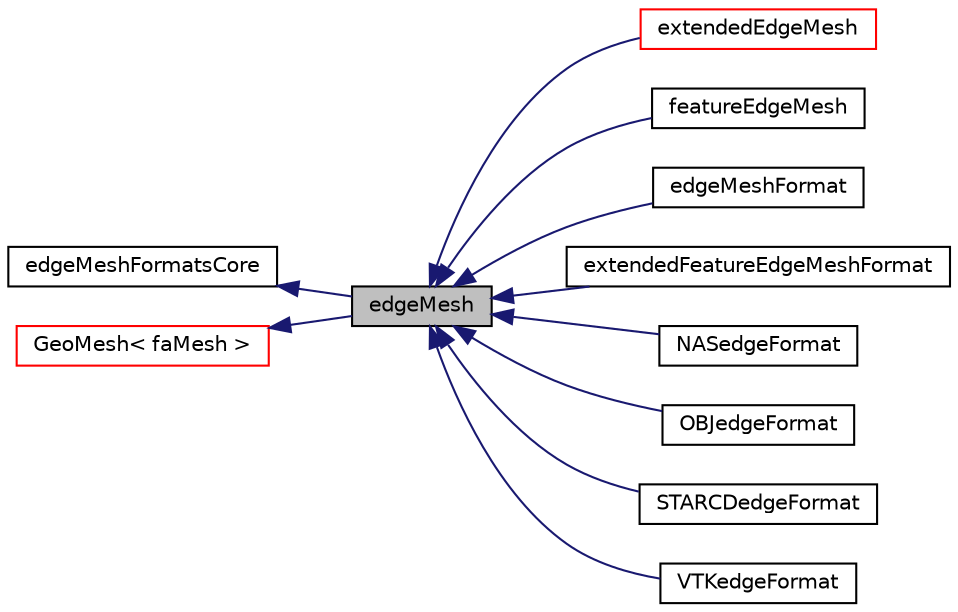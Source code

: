 digraph "edgeMesh"
{
  bgcolor="transparent";
  edge [fontname="Helvetica",fontsize="10",labelfontname="Helvetica",labelfontsize="10"];
  node [fontname="Helvetica",fontsize="10",shape=record];
  rankdir="LR";
  Node1 [label="edgeMesh",height=0.2,width=0.4,color="black", fillcolor="grey75", style="filled" fontcolor="black"];
  Node2 -> Node1 [dir="back",color="midnightblue",fontsize="10",style="solid",fontname="Helvetica"];
  Node2 [label="edgeMeshFormatsCore",height=0.2,width=0.4,color="black",URL="$classFoam_1_1fileFormats_1_1edgeMeshFormatsCore.html",tooltip="A collection of helper functions for reading/writing edge formats. "];
  Node3 -> Node1 [dir="back",color="midnightblue",fontsize="10",style="solid",fontname="Helvetica"];
  Node3 [label="GeoMesh\< faMesh \>",height=0.2,width=0.4,color="red",URL="$classFoam_1_1GeoMesh.html"];
  Node1 -> Node4 [dir="back",color="midnightblue",fontsize="10",style="solid",fontname="Helvetica"];
  Node4 [label="extendedEdgeMesh",height=0.2,width=0.4,color="red",URL="$classFoam_1_1extendedEdgeMesh.html",tooltip="Description of feature edges and points. "];
  Node1 -> Node5 [dir="back",color="midnightblue",fontsize="10",style="solid",fontname="Helvetica"];
  Node5 [label="featureEdgeMesh",height=0.2,width=0.4,color="black",URL="$classFoam_1_1featureEdgeMesh.html",tooltip="edgeMesh + IO. "];
  Node1 -> Node6 [dir="back",color="midnightblue",fontsize="10",style="solid",fontname="Helvetica"];
  Node6 [label="edgeMeshFormat",height=0.2,width=0.4,color="black",URL="$classFoam_1_1fileFormats_1_1edgeMeshFormat.html",tooltip="Provide a means of reading/writing the single-file OpenFOAM edge format. "];
  Node1 -> Node7 [dir="back",color="midnightblue",fontsize="10",style="solid",fontname="Helvetica"];
  Node7 [label="extendedFeatureEdgeMeshFormat",height=0.2,width=0.4,color="black",URL="$classFoam_1_1fileFormats_1_1extendedFeatureEdgeMeshFormat.html",tooltip="Provide a means of reading extendedFeatureEdgeMesh as featureEdgeMesh. "];
  Node1 -> Node8 [dir="back",color="midnightblue",fontsize="10",style="solid",fontname="Helvetica"];
  Node8 [label="NASedgeFormat",height=0.2,width=0.4,color="black",URL="$classFoam_1_1fileFormats_1_1NASedgeFormat.html",tooltip="Nastran edge reader. "];
  Node1 -> Node9 [dir="back",color="midnightblue",fontsize="10",style="solid",fontname="Helvetica"];
  Node9 [label="OBJedgeFormat",height=0.2,width=0.4,color="black",URL="$classFoam_1_1fileFormats_1_1OBJedgeFormat.html",tooltip="Provide a means of reading/writing Alias/Wavefront OBJ format. "];
  Node1 -> Node10 [dir="back",color="midnightblue",fontsize="10",style="solid",fontname="Helvetica"];
  Node10 [label="STARCDedgeFormat",height=0.2,width=0.4,color="black",URL="$classFoam_1_1fileFormats_1_1STARCDedgeFormat.html",tooltip="Read/write the lines from PROSTAR vrt/cel files. "];
  Node1 -> Node11 [dir="back",color="midnightblue",fontsize="10",style="solid",fontname="Helvetica"];
  Node11 [label="VTKedgeFormat",height=0.2,width=0.4,color="black",URL="$classFoam_1_1fileFormats_1_1VTKedgeFormat.html",tooltip="Provide a means of writing VTK legacy format. "];
}
